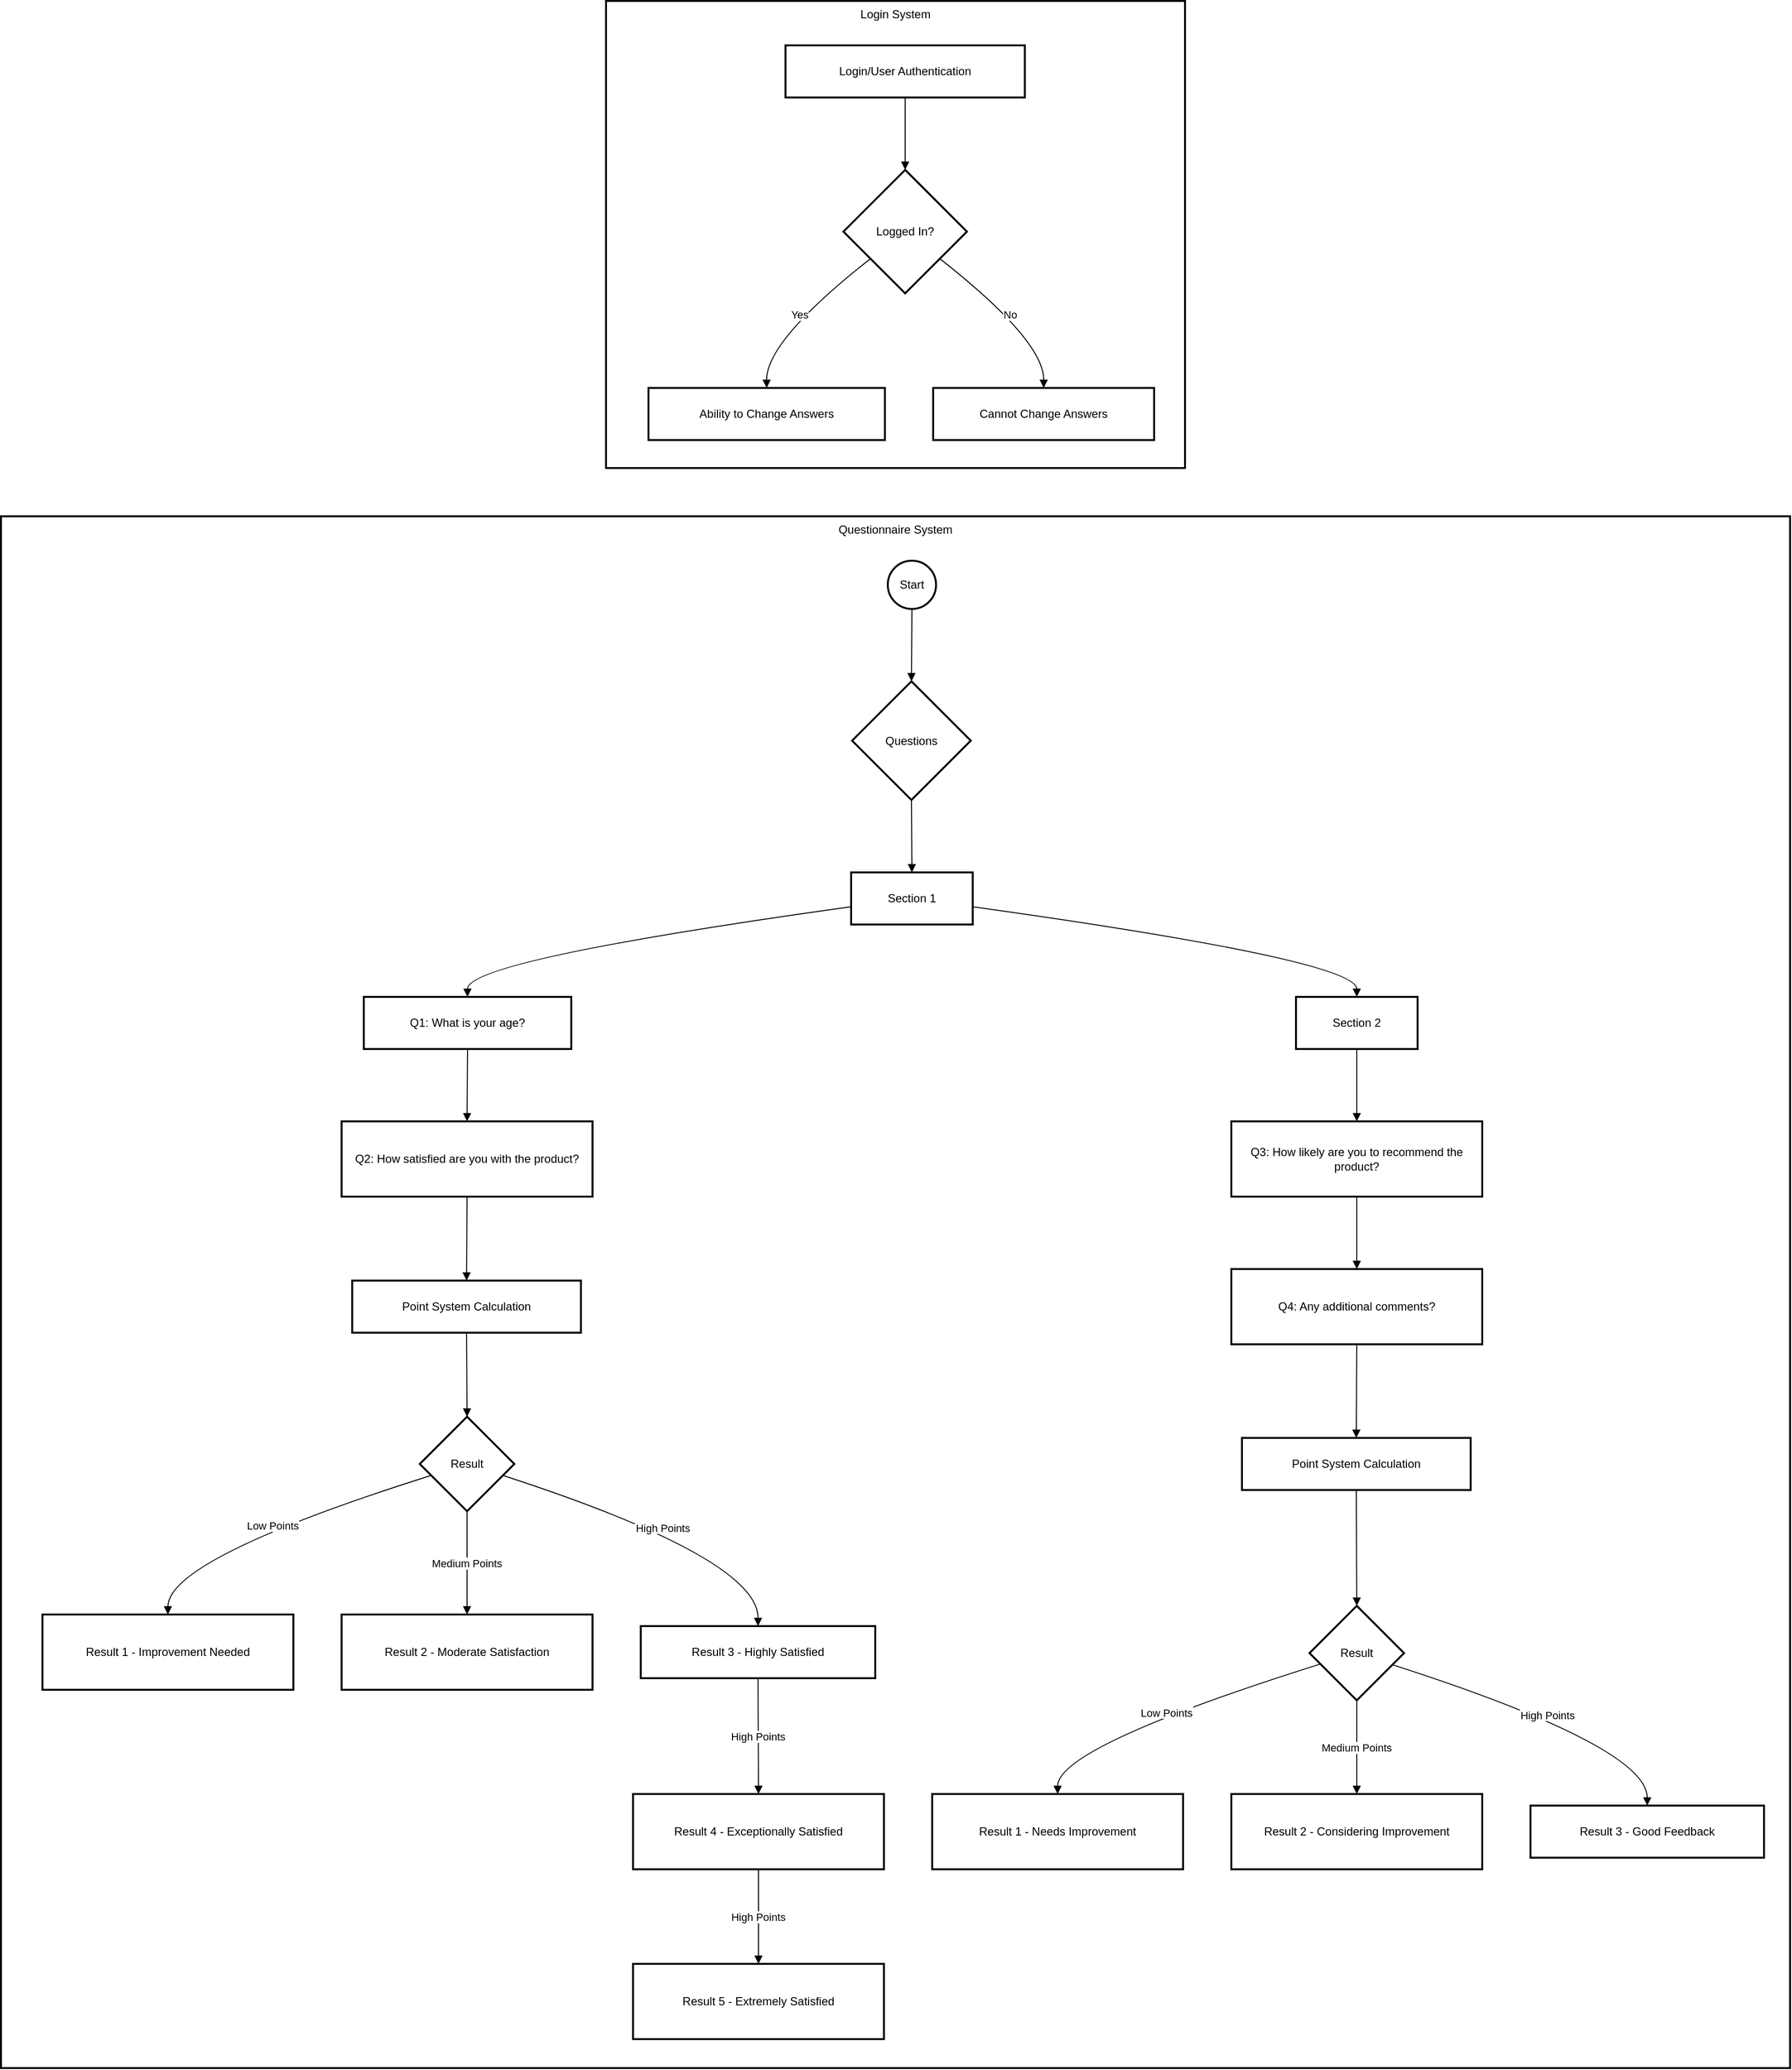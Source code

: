<mxfile version="26.0.13">
  <diagram name="Page-1" id="SebMKhNIaY3ZdM7P4zVU">
    <mxGraphModel>
      <root>
        <mxCell id="0" />
        <mxCell id="1" parent="0" />
        <mxCell id="2" value="Login System" style="whiteSpace=wrap;strokeWidth=2;verticalAlign=top;" vertex="1" parent="1">
          <mxGeometry x="635" y="8" width="600" height="484" as="geometry" />
        </mxCell>
        <mxCell id="3" value="Login/User Authentication" style="whiteSpace=wrap;strokeWidth=2;" vertex="1" parent="2">
          <mxGeometry x="186" y="46" width="248" height="54" as="geometry" />
        </mxCell>
        <mxCell id="4" value="Logged In?" style="rhombus;strokeWidth=2;whiteSpace=wrap;" vertex="1" parent="2">
          <mxGeometry x="246" y="175" width="128" height="128" as="geometry" />
        </mxCell>
        <mxCell id="5" value="Ability to Change Answers" style="whiteSpace=wrap;strokeWidth=2;" vertex="1" parent="2">
          <mxGeometry x="44" y="401" width="245" height="54" as="geometry" />
        </mxCell>
        <mxCell id="6" value="Cannot Change Answers" style="whiteSpace=wrap;strokeWidth=2;" vertex="1" parent="2">
          <mxGeometry x="339" y="401" width="229" height="54" as="geometry" />
        </mxCell>
        <mxCell id="7" value="" style="curved=1;startArrow=none;endArrow=block;exitX=0.5;exitY=0.99;entryX=0.5;entryY=0;" edge="1" parent="2" source="3" target="4">
          <mxGeometry relative="1" as="geometry">
            <Array as="points" />
          </mxGeometry>
        </mxCell>
        <mxCell id="8" value="Yes" style="curved=1;startArrow=none;endArrow=block;exitX=0;exitY=0.89;entryX=0.5;entryY=0;" edge="1" parent="2" source="4" target="5">
          <mxGeometry relative="1" as="geometry">
            <Array as="points">
              <mxPoint x="166" y="352" />
            </Array>
          </mxGeometry>
        </mxCell>
        <mxCell id="9" value="No" style="curved=1;startArrow=none;endArrow=block;exitX=1;exitY=0.89;entryX=0.5;entryY=0;" edge="1" parent="2" source="4" target="6">
          <mxGeometry relative="1" as="geometry">
            <Array as="points">
              <mxPoint x="454" y="352" />
            </Array>
          </mxGeometry>
        </mxCell>
        <mxCell id="10" value="Questionnaire System" style="whiteSpace=wrap;strokeWidth=2;verticalAlign=top;" vertex="1" parent="1">
          <mxGeometry x="8" y="542" width="1854" height="1608" as="geometry" />
        </mxCell>
        <mxCell id="11" value="Start" style="ellipse;aspect=fixed;strokeWidth=2;whiteSpace=wrap;" vertex="1" parent="10">
          <mxGeometry x="919" y="46" width="50" height="50" as="geometry" />
        </mxCell>
        <mxCell id="12" value="Questions" style="rhombus;strokeWidth=2;whiteSpace=wrap;" vertex="1" parent="10">
          <mxGeometry x="882" y="171" width="123" height="123" as="geometry" />
        </mxCell>
        <mxCell id="13" value="Section 1" style="whiteSpace=wrap;strokeWidth=2;" vertex="1" parent="10">
          <mxGeometry x="881" y="369" width="126" height="54" as="geometry" />
        </mxCell>
        <mxCell id="14" value="Q1: What is your age?" style="whiteSpace=wrap;strokeWidth=2;" vertex="1" parent="10">
          <mxGeometry x="376" y="498" width="215" height="54" as="geometry" />
        </mxCell>
        <mxCell id="15" value="Q2: How satisfied are you with the product?" style="whiteSpace=wrap;strokeWidth=2;" vertex="1" parent="10">
          <mxGeometry x="353" y="627" width="260" height="78" as="geometry" />
        </mxCell>
        <mxCell id="16" value="Point System Calculation" style="whiteSpace=wrap;strokeWidth=2;" vertex="1" parent="10">
          <mxGeometry x="364" y="792" width="237" height="54" as="geometry" />
        </mxCell>
        <mxCell id="17" value="Result" style="rhombus;strokeWidth=2;whiteSpace=wrap;" vertex="1" parent="10">
          <mxGeometry x="434" y="933" width="98" height="98" as="geometry" />
        </mxCell>
        <mxCell id="18" value="Result 1 - Improvement Needed" style="whiteSpace=wrap;strokeWidth=2;" vertex="1" parent="10">
          <mxGeometry x="43" y="1138" width="260" height="78" as="geometry" />
        </mxCell>
        <mxCell id="19" value="Result 2 - Moderate Satisfaction" style="whiteSpace=wrap;strokeWidth=2;" vertex="1" parent="10">
          <mxGeometry x="353" y="1138" width="260" height="78" as="geometry" />
        </mxCell>
        <mxCell id="20" value="Result 3 - Highly Satisfied" style="whiteSpace=wrap;strokeWidth=2;" vertex="1" parent="10">
          <mxGeometry x="663" y="1150" width="243" height="54" as="geometry" />
        </mxCell>
        <mxCell id="21" value="Result 4 - Exceptionally Satisfied" style="whiteSpace=wrap;strokeWidth=2;" vertex="1" parent="10">
          <mxGeometry x="655" y="1324" width="260" height="78" as="geometry" />
        </mxCell>
        <mxCell id="22" value="Result 5 - Extremely Satisfied" style="whiteSpace=wrap;strokeWidth=2;" vertex="1" parent="10">
          <mxGeometry x="655" y="1500" width="260" height="78" as="geometry" />
        </mxCell>
        <mxCell id="23" value="Section 2" style="whiteSpace=wrap;strokeWidth=2;" vertex="1" parent="10">
          <mxGeometry x="1342" y="498" width="126" height="54" as="geometry" />
        </mxCell>
        <mxCell id="24" value="Q3: How likely are you to recommend the product?" style="whiteSpace=wrap;strokeWidth=2;" vertex="1" parent="10">
          <mxGeometry x="1275" y="627" width="260" height="78" as="geometry" />
        </mxCell>
        <mxCell id="25" value="Q4: Any additional comments?" style="whiteSpace=wrap;strokeWidth=2;" vertex="1" parent="10">
          <mxGeometry x="1275" y="780" width="260" height="78" as="geometry" />
        </mxCell>
        <mxCell id="26" value="Point System Calculation" style="whiteSpace=wrap;strokeWidth=2;" vertex="1" parent="10">
          <mxGeometry x="1286" y="955" width="237" height="54" as="geometry" />
        </mxCell>
        <mxCell id="27" value="Result" style="rhombus;strokeWidth=2;whiteSpace=wrap;" vertex="1" parent="10">
          <mxGeometry x="1356" y="1129" width="98" height="98" as="geometry" />
        </mxCell>
        <mxCell id="28" value="Result 1 - Needs Improvement" style="whiteSpace=wrap;strokeWidth=2;" vertex="1" parent="10">
          <mxGeometry x="965" y="1324" width="260" height="78" as="geometry" />
        </mxCell>
        <mxCell id="29" value="Result 2 - Considering Improvement" style="whiteSpace=wrap;strokeWidth=2;" vertex="1" parent="10">
          <mxGeometry x="1275" y="1324" width="260" height="78" as="geometry" />
        </mxCell>
        <mxCell id="30" value="Result 3 - Good Feedback" style="whiteSpace=wrap;strokeWidth=2;" vertex="1" parent="10">
          <mxGeometry x="1585" y="1336" width="242" height="54" as="geometry" />
        </mxCell>
        <mxCell id="31" value="" style="curved=1;startArrow=none;endArrow=block;exitX=0.5;exitY=0.99;entryX=0.5;entryY=0;" edge="1" parent="10" source="11" target="12">
          <mxGeometry relative="1" as="geometry">
            <Array as="points" />
          </mxGeometry>
        </mxCell>
        <mxCell id="32" value="" style="curved=1;startArrow=none;endArrow=block;exitX=0.5;exitY=1;entryX=0.5;entryY=0;" edge="1" parent="10" source="12" target="13">
          <mxGeometry relative="1" as="geometry">
            <Array as="points" />
          </mxGeometry>
        </mxCell>
        <mxCell id="33" value="" style="curved=1;startArrow=none;endArrow=block;exitX=0;exitY=0.66;entryX=0.5;entryY=0;" edge="1" parent="10" source="13" target="14">
          <mxGeometry relative="1" as="geometry">
            <Array as="points">
              <mxPoint x="483" y="460" />
            </Array>
          </mxGeometry>
        </mxCell>
        <mxCell id="34" value="" style="curved=1;startArrow=none;endArrow=block;exitX=0.5;exitY=1;entryX=0.5;entryY=0;" edge="1" parent="10" source="14" target="15">
          <mxGeometry relative="1" as="geometry">
            <Array as="points" />
          </mxGeometry>
        </mxCell>
        <mxCell id="35" value="" style="curved=1;startArrow=none;endArrow=block;exitX=0.5;exitY=1;entryX=0.5;entryY=0;" edge="1" parent="10" source="15" target="16">
          <mxGeometry relative="1" as="geometry">
            <Array as="points" />
          </mxGeometry>
        </mxCell>
        <mxCell id="36" value="" style="curved=1;startArrow=none;endArrow=block;exitX=0.5;exitY=1;entryX=0.5;entryY=0;" edge="1" parent="10" source="16" target="17">
          <mxGeometry relative="1" as="geometry">
            <Array as="points" />
          </mxGeometry>
        </mxCell>
        <mxCell id="37" value="Low Points" style="curved=1;startArrow=none;endArrow=block;exitX=0;exitY=0.66;entryX=0.5;entryY=0.01;" edge="1" parent="10" source="17" target="18">
          <mxGeometry relative="1" as="geometry">
            <Array as="points">
              <mxPoint x="173" y="1080" />
            </Array>
          </mxGeometry>
        </mxCell>
        <mxCell id="38" value="Medium Points" style="curved=1;startArrow=none;endArrow=block;exitX=0.5;exitY=1;entryX=0.5;entryY=0.01;" edge="1" parent="10" source="17" target="19">
          <mxGeometry relative="1" as="geometry">
            <Array as="points" />
          </mxGeometry>
        </mxCell>
        <mxCell id="39" value="High Points" style="curved=1;startArrow=none;endArrow=block;exitX=1;exitY=0.66;entryX=0.5;entryY=0.01;" edge="1" parent="10" source="17" target="20">
          <mxGeometry relative="1" as="geometry">
            <Array as="points">
              <mxPoint x="785" y="1080" />
            </Array>
          </mxGeometry>
        </mxCell>
        <mxCell id="40" value="High Points" style="curved=1;startArrow=none;endArrow=block;exitX=0.5;exitY=1.01;entryX=0.5;entryY=0;" edge="1" parent="10" source="20" target="21">
          <mxGeometry relative="1" as="geometry">
            <Array as="points" />
          </mxGeometry>
        </mxCell>
        <mxCell id="41" value="High Points" style="curved=1;startArrow=none;endArrow=block;exitX=0.5;exitY=1;entryX=0.5;entryY=0;" edge="1" parent="10" source="21" target="22">
          <mxGeometry relative="1" as="geometry">
            <Array as="points" />
          </mxGeometry>
        </mxCell>
        <mxCell id="42" value="" style="curved=1;startArrow=none;endArrow=block;exitX=1;exitY=0.66;entryX=0.5;entryY=0;" edge="1" parent="10" source="13" target="23">
          <mxGeometry relative="1" as="geometry">
            <Array as="points">
              <mxPoint x="1405" y="460" />
            </Array>
          </mxGeometry>
        </mxCell>
        <mxCell id="43" value="" style="curved=1;startArrow=none;endArrow=block;exitX=0.5;exitY=1;entryX=0.5;entryY=0;" edge="1" parent="10" source="23" target="24">
          <mxGeometry relative="1" as="geometry">
            <Array as="points" />
          </mxGeometry>
        </mxCell>
        <mxCell id="44" value="" style="curved=1;startArrow=none;endArrow=block;exitX=0.5;exitY=1;entryX=0.5;entryY=0;" edge="1" parent="10" source="24" target="25">
          <mxGeometry relative="1" as="geometry">
            <Array as="points" />
          </mxGeometry>
        </mxCell>
        <mxCell id="45" value="" style="curved=1;startArrow=none;endArrow=block;exitX=0.5;exitY=1;entryX=0.5;entryY=0;" edge="1" parent="10" source="25" target="26">
          <mxGeometry relative="1" as="geometry">
            <Array as="points" />
          </mxGeometry>
        </mxCell>
        <mxCell id="46" value="" style="curved=1;startArrow=none;endArrow=block;exitX=0.5;exitY=1;entryX=0.5;entryY=0;" edge="1" parent="10" source="26" target="27">
          <mxGeometry relative="1" as="geometry">
            <Array as="points" />
          </mxGeometry>
        </mxCell>
        <mxCell id="47" value="Low Points" style="curved=1;startArrow=none;endArrow=block;exitX=0;exitY=0.65;entryX=0.5;entryY=0;" edge="1" parent="10" source="27" target="28">
          <mxGeometry relative="1" as="geometry">
            <Array as="points">
              <mxPoint x="1095" y="1275" />
            </Array>
          </mxGeometry>
        </mxCell>
        <mxCell id="48" value="Medium Points" style="curved=1;startArrow=none;endArrow=block;exitX=0.5;exitY=0.99;entryX=0.5;entryY=0;" edge="1" parent="10" source="27" target="29">
          <mxGeometry relative="1" as="geometry">
            <Array as="points" />
          </mxGeometry>
        </mxCell>
        <mxCell id="49" value="High Points" style="curved=1;startArrow=none;endArrow=block;exitX=0.99;exitY=0.66;entryX=0.5;entryY=0.01;" edge="1" parent="10" source="27" target="30">
          <mxGeometry relative="1" as="geometry">
            <Array as="points">
              <mxPoint x="1706" y="1275" />
            </Array>
          </mxGeometry>
        </mxCell>
      </root>
    </mxGraphModel>
  </diagram>
</mxfile>
